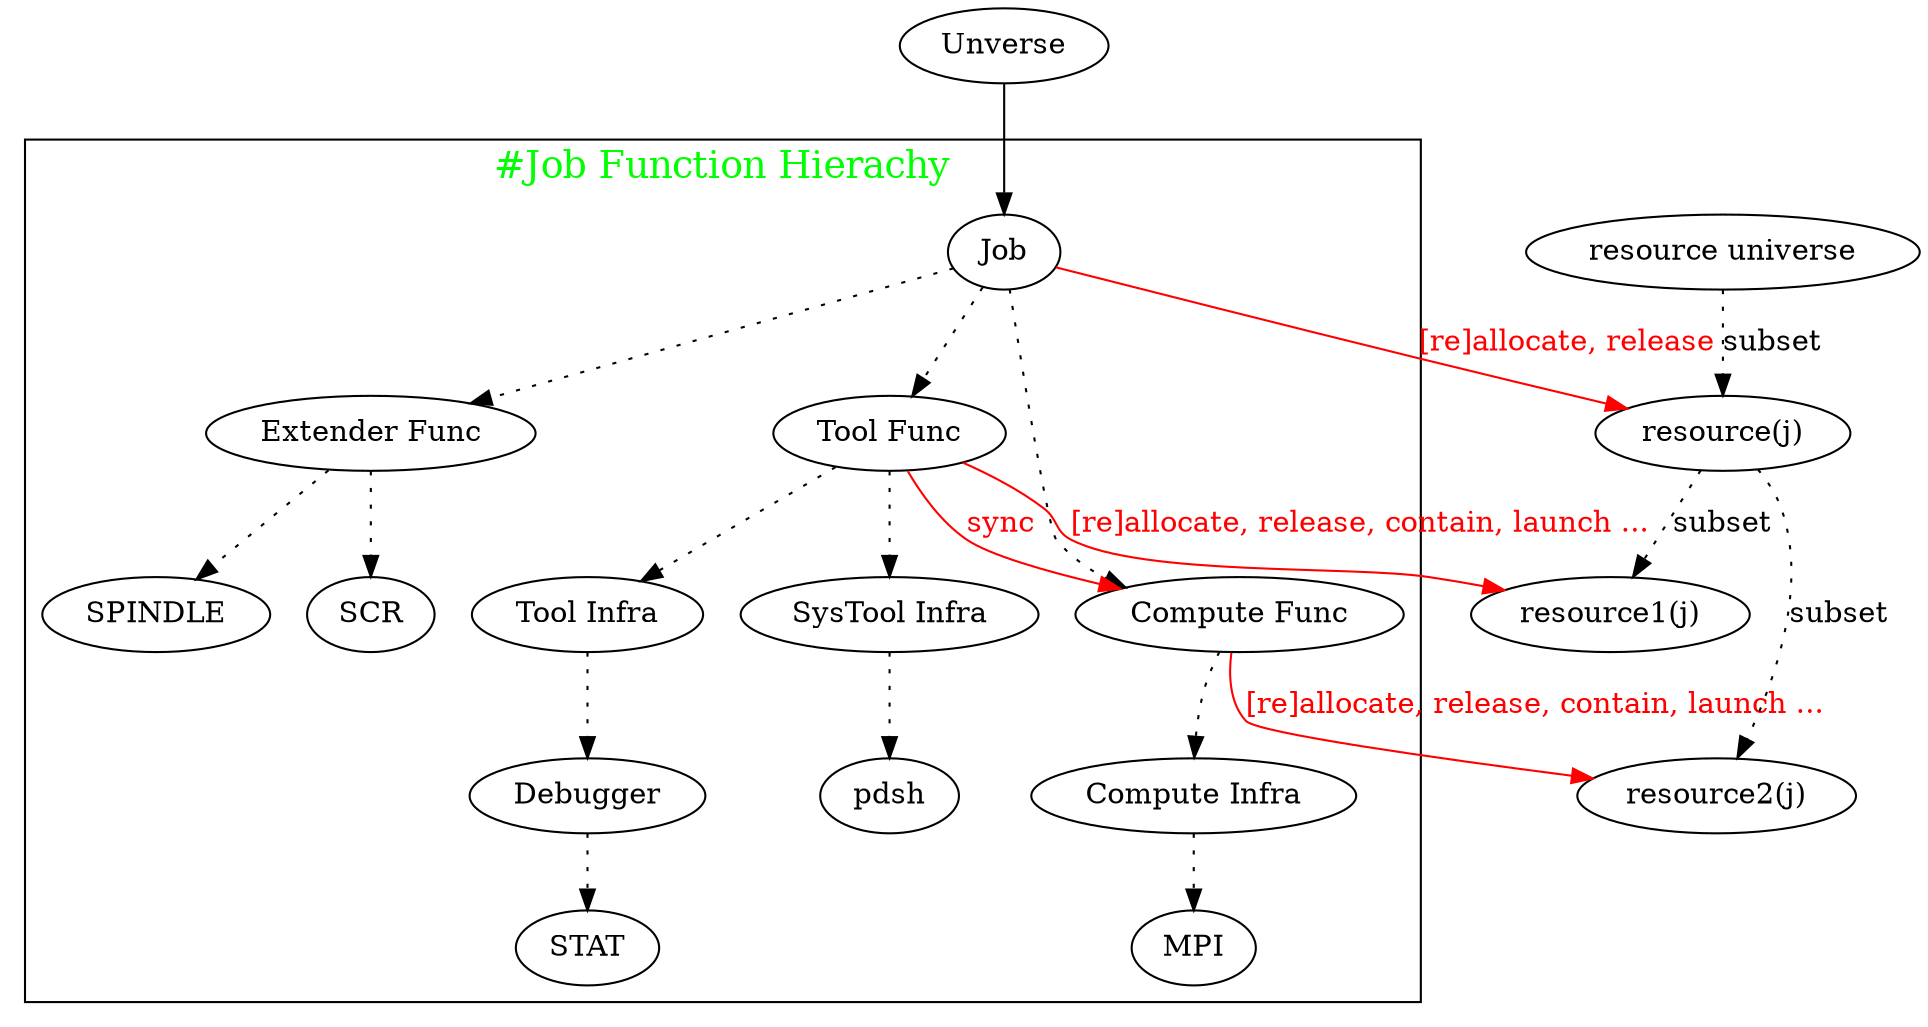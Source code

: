 digraph G {

universe [label="Unverse"]

subgraph cluster0{
fontsize=18
label="#Job Function Hierachy";
fontcolor=green;


job1 [label="Job"];


jf1 [label="Compute Func"]; 
jf2 [label="Tool Func"]; 
jf3 [label="Extender Func"]; 

job1->jf1 [style=dotted];
job1->jf2 [style=dotted];
job1->jf3 [style=dotted];

jf2->jf1 [label="sync" color=red fontcolor=red]

jf1_1 [label="Compute Infra"];
jf2_2 [label="Tool Infra"];
jf2_3 [label="SysTool Infra"];
jf3_1 [label="SPINDLE"];
jf3_2 [label="SCR"];
jf1_1_1 [label="MPI"];
jf2_2_1 [label="Debugger"];
jf2_3_1 [label="pdsh"];
jf2_2_1_1 [label="STAT"];


jf1->jf1_1 [style=dotted];
jf2->jf2_2 [style=dotted];
jf2->jf2_3 [style=dotted];
jf3->jf3_1 [style=dotted];
jf3->jf3_2 [style=dotted];

jf1_1 -> jf1_1_1 [style=dotted];
jf2_2 -> jf2_2_1 [style=dotted];
jf2_3 -> jf2_3_1 [style=dotted];

jf2_2_1 -> jf2_2_1_1 [style=dotted]; 

}

universe->job1;


#subgraph cluster1{
#fontsize=18
#label="#Associated Resource Hierarchy";
#fontcolor=navyblue;

res [label="resource universe"];
res1 [label="resource(j)"];
res2 [label="resource1(j)"];
res3 [label="resource2(j)"];

res->res1 [label="subset"] [style=dotted];
res1->res2 [label="subset"] [style=dotted];
res1->res3 [label="subset"] [style=dotted];

#res1_1 [label="fixed"];
#res1_2 [label="consumable"];
#res1_3 [label="enhancer"];
#
#res1_1_1 [label="CNs"];
#res1_1_2 [label="licences"];
#res1_1_3 [label="IONs"];
#res1_2_1 [label="power"];
#res1_3_1 [label="noiseless"];
#
#res1->res1_1;
#res1->res1_2;
#res1->res1_3;
#
#res1_1->res1_1_1;
#res1_1->res1_1_2;
#res1_1->res1_1_3;
#res1_2->res1_2_1;
#res1_3->res1_3_1;

#}
job1->res1 [label="[re]allocate, release" fontcolor=red color=red];
jf2->res2 [label="[re]allocate, release, contain, launch ..." fontcolor=red color=red];
jf1->res3 [label="[re]allocate, release, contain, launch ..." fontcolor=red color=red];

}
